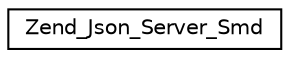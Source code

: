 digraph G
{
  edge [fontname="Helvetica",fontsize="10",labelfontname="Helvetica",labelfontsize="10"];
  node [fontname="Helvetica",fontsize="10",shape=record];
  rankdir="LR";
  Node1 [label="Zend_Json_Server_Smd",height=0.2,width=0.4,color="black", fillcolor="white", style="filled",URL="$class_zend___json___server___smd.html"];
}
